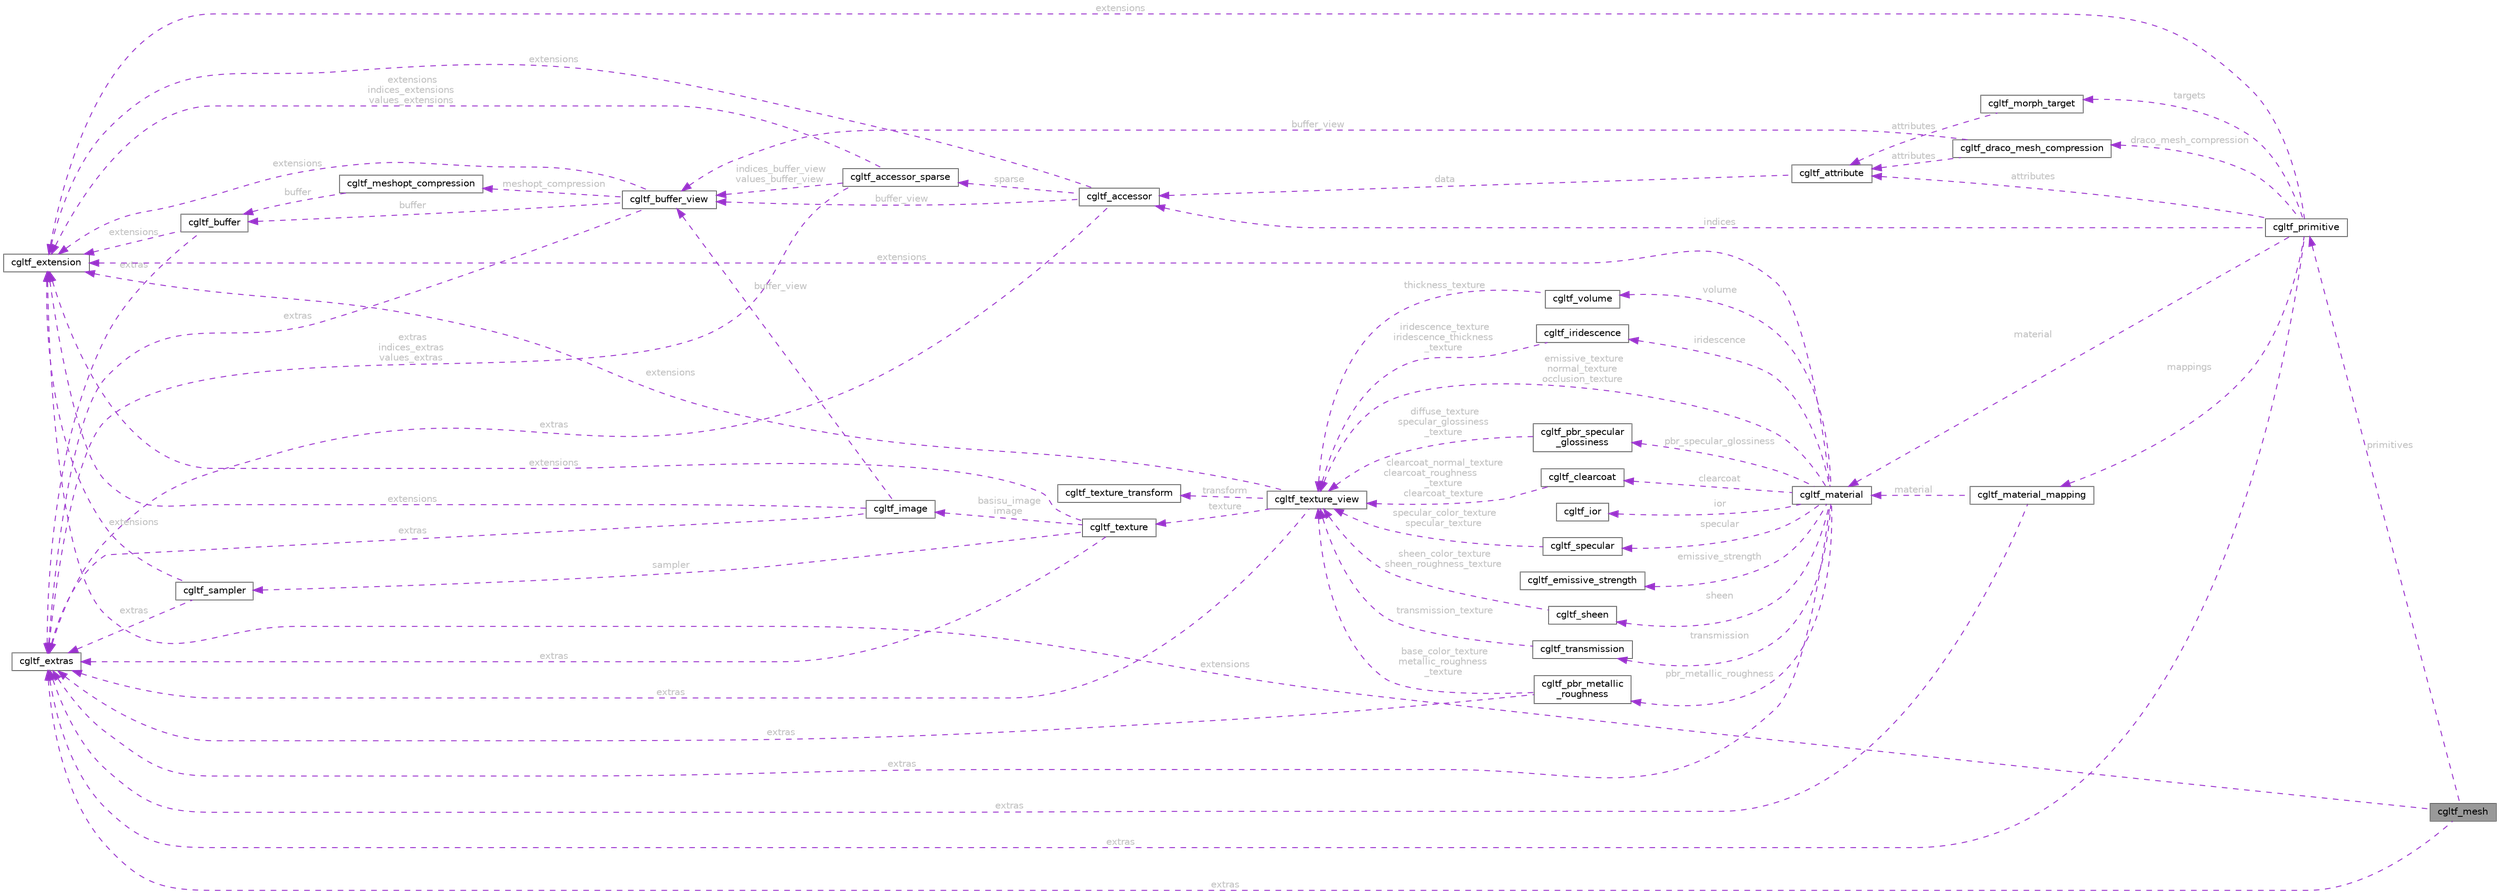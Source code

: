 digraph "cgltf_mesh"
{
 // LATEX_PDF_SIZE
  bgcolor="transparent";
  edge [fontname=Helvetica,fontsize=10,labelfontname=Helvetica,labelfontsize=10];
  node [fontname=Helvetica,fontsize=10,shape=box,height=0.2,width=0.4];
  rankdir="LR";
  Node1 [id="Node000001",label="cgltf_mesh",height=0.2,width=0.4,color="gray40", fillcolor="grey60", style="filled", fontcolor="black",tooltip=" "];
  Node2 -> Node1 [id="edge133_Node000001_Node000002",dir="back",color="darkorchid3",style="dashed",tooltip=" ",label=" primitives",fontcolor="grey" ];
  Node2 [id="Node000002",label="cgltf_primitive",height=0.2,width=0.4,color="gray40", fillcolor="white", style="filled",URL="$structcgltf__primitive.html",tooltip=" "];
  Node3 -> Node2 [id="edge134_Node000002_Node000003",dir="back",color="darkorchid3",style="dashed",tooltip=" ",label=" indices",fontcolor="grey" ];
  Node3 [id="Node000003",label="cgltf_accessor",height=0.2,width=0.4,color="gray40", fillcolor="white", style="filled",URL="$structcgltf__accessor.html",tooltip=" "];
  Node4 -> Node3 [id="edge135_Node000003_Node000004",dir="back",color="darkorchid3",style="dashed",tooltip=" ",label=" buffer_view",fontcolor="grey" ];
  Node4 [id="Node000004",label="cgltf_buffer_view",height=0.2,width=0.4,color="gray40", fillcolor="white", style="filled",URL="$structcgltf__buffer__view.html",tooltip=" "];
  Node5 -> Node4 [id="edge136_Node000004_Node000005",dir="back",color="darkorchid3",style="dashed",tooltip=" ",label=" buffer",fontcolor="grey" ];
  Node5 [id="Node000005",label="cgltf_buffer",height=0.2,width=0.4,color="gray40", fillcolor="white", style="filled",URL="$structcgltf__buffer.html",tooltip=" "];
  Node6 -> Node5 [id="edge137_Node000005_Node000006",dir="back",color="darkorchid3",style="dashed",tooltip=" ",label=" extras",fontcolor="grey" ];
  Node6 [id="Node000006",label="cgltf_extras",height=0.2,width=0.4,color="gray40", fillcolor="white", style="filled",URL="$structcgltf__extras.html",tooltip=" "];
  Node7 -> Node5 [id="edge138_Node000005_Node000007",dir="back",color="darkorchid3",style="dashed",tooltip=" ",label=" extensions",fontcolor="grey" ];
  Node7 [id="Node000007",label="cgltf_extension",height=0.2,width=0.4,color="gray40", fillcolor="white", style="filled",URL="$structcgltf__extension.html",tooltip=" "];
  Node8 -> Node4 [id="edge139_Node000004_Node000008",dir="back",color="darkorchid3",style="dashed",tooltip=" ",label=" meshopt_compression",fontcolor="grey" ];
  Node8 [id="Node000008",label="cgltf_meshopt_compression",height=0.2,width=0.4,color="gray40", fillcolor="white", style="filled",URL="$structcgltf__meshopt__compression.html",tooltip=" "];
  Node5 -> Node8 [id="edge140_Node000008_Node000005",dir="back",color="darkorchid3",style="dashed",tooltip=" ",label=" buffer",fontcolor="grey" ];
  Node6 -> Node4 [id="edge141_Node000004_Node000006",dir="back",color="darkorchid3",style="dashed",tooltip=" ",label=" extras",fontcolor="grey" ];
  Node7 -> Node4 [id="edge142_Node000004_Node000007",dir="back",color="darkorchid3",style="dashed",tooltip=" ",label=" extensions",fontcolor="grey" ];
  Node9 -> Node3 [id="edge143_Node000003_Node000009",dir="back",color="darkorchid3",style="dashed",tooltip=" ",label=" sparse",fontcolor="grey" ];
  Node9 [id="Node000009",label="cgltf_accessor_sparse",height=0.2,width=0.4,color="gray40", fillcolor="white", style="filled",URL="$structcgltf__accessor__sparse.html",tooltip=" "];
  Node4 -> Node9 [id="edge144_Node000009_Node000004",dir="back",color="darkorchid3",style="dashed",tooltip=" ",label=" indices_buffer_view\nvalues_buffer_view",fontcolor="grey" ];
  Node6 -> Node9 [id="edge145_Node000009_Node000006",dir="back",color="darkorchid3",style="dashed",tooltip=" ",label=" extras\nindices_extras\nvalues_extras",fontcolor="grey" ];
  Node7 -> Node9 [id="edge146_Node000009_Node000007",dir="back",color="darkorchid3",style="dashed",tooltip=" ",label=" extensions\nindices_extensions\nvalues_extensions",fontcolor="grey" ];
  Node6 -> Node3 [id="edge147_Node000003_Node000006",dir="back",color="darkorchid3",style="dashed",tooltip=" ",label=" extras",fontcolor="grey" ];
  Node7 -> Node3 [id="edge148_Node000003_Node000007",dir="back",color="darkorchid3",style="dashed",tooltip=" ",label=" extensions",fontcolor="grey" ];
  Node10 -> Node2 [id="edge149_Node000002_Node000010",dir="back",color="darkorchid3",style="dashed",tooltip=" ",label=" material",fontcolor="grey" ];
  Node10 [id="Node000010",label="cgltf_material",height=0.2,width=0.4,color="gray40", fillcolor="white", style="filled",URL="$structcgltf__material.html",tooltip=" "];
  Node11 -> Node10 [id="edge150_Node000010_Node000011",dir="back",color="darkorchid3",style="dashed",tooltip=" ",label=" pbr_metallic_roughness",fontcolor="grey" ];
  Node11 [id="Node000011",label="cgltf_pbr_metallic\l_roughness",height=0.2,width=0.4,color="gray40", fillcolor="white", style="filled",URL="$structcgltf__pbr__metallic__roughness.html",tooltip=" "];
  Node12 -> Node11 [id="edge151_Node000011_Node000012",dir="back",color="darkorchid3",style="dashed",tooltip=" ",label=" base_color_texture\nmetallic_roughness\l_texture",fontcolor="grey" ];
  Node12 [id="Node000012",label="cgltf_texture_view",height=0.2,width=0.4,color="gray40", fillcolor="white", style="filled",URL="$structcgltf__texture__view.html",tooltip=" "];
  Node13 -> Node12 [id="edge152_Node000012_Node000013",dir="back",color="darkorchid3",style="dashed",tooltip=" ",label=" texture",fontcolor="grey" ];
  Node13 [id="Node000013",label="cgltf_texture",height=0.2,width=0.4,color="gray40", fillcolor="white", style="filled",URL="$structcgltf__texture.html",tooltip=" "];
  Node14 -> Node13 [id="edge153_Node000013_Node000014",dir="back",color="darkorchid3",style="dashed",tooltip=" ",label=" basisu_image\nimage",fontcolor="grey" ];
  Node14 [id="Node000014",label="cgltf_image",height=0.2,width=0.4,color="gray40", fillcolor="white", style="filled",URL="$structcgltf__image.html",tooltip=" "];
  Node4 -> Node14 [id="edge154_Node000014_Node000004",dir="back",color="darkorchid3",style="dashed",tooltip=" ",label=" buffer_view",fontcolor="grey" ];
  Node6 -> Node14 [id="edge155_Node000014_Node000006",dir="back",color="darkorchid3",style="dashed",tooltip=" ",label=" extras",fontcolor="grey" ];
  Node7 -> Node14 [id="edge156_Node000014_Node000007",dir="back",color="darkorchid3",style="dashed",tooltip=" ",label=" extensions",fontcolor="grey" ];
  Node15 -> Node13 [id="edge157_Node000013_Node000015",dir="back",color="darkorchid3",style="dashed",tooltip=" ",label=" sampler",fontcolor="grey" ];
  Node15 [id="Node000015",label="cgltf_sampler",height=0.2,width=0.4,color="gray40", fillcolor="white", style="filled",URL="$structcgltf__sampler.html",tooltip=" "];
  Node6 -> Node15 [id="edge158_Node000015_Node000006",dir="back",color="darkorchid3",style="dashed",tooltip=" ",label=" extras",fontcolor="grey" ];
  Node7 -> Node15 [id="edge159_Node000015_Node000007",dir="back",color="darkorchid3",style="dashed",tooltip=" ",label=" extensions",fontcolor="grey" ];
  Node6 -> Node13 [id="edge160_Node000013_Node000006",dir="back",color="darkorchid3",style="dashed",tooltip=" ",label=" extras",fontcolor="grey" ];
  Node7 -> Node13 [id="edge161_Node000013_Node000007",dir="back",color="darkorchid3",style="dashed",tooltip=" ",label=" extensions",fontcolor="grey" ];
  Node16 -> Node12 [id="edge162_Node000012_Node000016",dir="back",color="darkorchid3",style="dashed",tooltip=" ",label=" transform",fontcolor="grey" ];
  Node16 [id="Node000016",label="cgltf_texture_transform",height=0.2,width=0.4,color="gray40", fillcolor="white", style="filled",URL="$structcgltf__texture__transform.html",tooltip=" "];
  Node6 -> Node12 [id="edge163_Node000012_Node000006",dir="back",color="darkorchid3",style="dashed",tooltip=" ",label=" extras",fontcolor="grey" ];
  Node7 -> Node12 [id="edge164_Node000012_Node000007",dir="back",color="darkorchid3",style="dashed",tooltip=" ",label=" extensions",fontcolor="grey" ];
  Node6 -> Node11 [id="edge165_Node000011_Node000006",dir="back",color="darkorchid3",style="dashed",tooltip=" ",label=" extras",fontcolor="grey" ];
  Node17 -> Node10 [id="edge166_Node000010_Node000017",dir="back",color="darkorchid3",style="dashed",tooltip=" ",label=" pbr_specular_glossiness",fontcolor="grey" ];
  Node17 [id="Node000017",label="cgltf_pbr_specular\l_glossiness",height=0.2,width=0.4,color="gray40", fillcolor="white", style="filled",URL="$structcgltf__pbr__specular__glossiness.html",tooltip=" "];
  Node12 -> Node17 [id="edge167_Node000017_Node000012",dir="back",color="darkorchid3",style="dashed",tooltip=" ",label=" diffuse_texture\nspecular_glossiness\l_texture",fontcolor="grey" ];
  Node18 -> Node10 [id="edge168_Node000010_Node000018",dir="back",color="darkorchid3",style="dashed",tooltip=" ",label=" clearcoat",fontcolor="grey" ];
  Node18 [id="Node000018",label="cgltf_clearcoat",height=0.2,width=0.4,color="gray40", fillcolor="white", style="filled",URL="$structcgltf__clearcoat.html",tooltip=" "];
  Node12 -> Node18 [id="edge169_Node000018_Node000012",dir="back",color="darkorchid3",style="dashed",tooltip=" ",label=" clearcoat_normal_texture\nclearcoat_roughness\l_texture\nclearcoat_texture",fontcolor="grey" ];
  Node19 -> Node10 [id="edge170_Node000010_Node000019",dir="back",color="darkorchid3",style="dashed",tooltip=" ",label=" ior",fontcolor="grey" ];
  Node19 [id="Node000019",label="cgltf_ior",height=0.2,width=0.4,color="gray40", fillcolor="white", style="filled",URL="$structcgltf__ior.html",tooltip=" "];
  Node20 -> Node10 [id="edge171_Node000010_Node000020",dir="back",color="darkorchid3",style="dashed",tooltip=" ",label=" specular",fontcolor="grey" ];
  Node20 [id="Node000020",label="cgltf_specular",height=0.2,width=0.4,color="gray40", fillcolor="white", style="filled",URL="$structcgltf__specular.html",tooltip=" "];
  Node12 -> Node20 [id="edge172_Node000020_Node000012",dir="back",color="darkorchid3",style="dashed",tooltip=" ",label=" specular_color_texture\nspecular_texture",fontcolor="grey" ];
  Node21 -> Node10 [id="edge173_Node000010_Node000021",dir="back",color="darkorchid3",style="dashed",tooltip=" ",label=" sheen",fontcolor="grey" ];
  Node21 [id="Node000021",label="cgltf_sheen",height=0.2,width=0.4,color="gray40", fillcolor="white", style="filled",URL="$structcgltf__sheen.html",tooltip=" "];
  Node12 -> Node21 [id="edge174_Node000021_Node000012",dir="back",color="darkorchid3",style="dashed",tooltip=" ",label=" sheen_color_texture\nsheen_roughness_texture",fontcolor="grey" ];
  Node22 -> Node10 [id="edge175_Node000010_Node000022",dir="back",color="darkorchid3",style="dashed",tooltip=" ",label=" transmission",fontcolor="grey" ];
  Node22 [id="Node000022",label="cgltf_transmission",height=0.2,width=0.4,color="gray40", fillcolor="white", style="filled",URL="$structcgltf__transmission.html",tooltip=" "];
  Node12 -> Node22 [id="edge176_Node000022_Node000012",dir="back",color="darkorchid3",style="dashed",tooltip=" ",label=" transmission_texture",fontcolor="grey" ];
  Node23 -> Node10 [id="edge177_Node000010_Node000023",dir="back",color="darkorchid3",style="dashed",tooltip=" ",label=" volume",fontcolor="grey" ];
  Node23 [id="Node000023",label="cgltf_volume",height=0.2,width=0.4,color="gray40", fillcolor="white", style="filled",URL="$structcgltf__volume.html",tooltip=" "];
  Node12 -> Node23 [id="edge178_Node000023_Node000012",dir="back",color="darkorchid3",style="dashed",tooltip=" ",label=" thickness_texture",fontcolor="grey" ];
  Node24 -> Node10 [id="edge179_Node000010_Node000024",dir="back",color="darkorchid3",style="dashed",tooltip=" ",label=" emissive_strength",fontcolor="grey" ];
  Node24 [id="Node000024",label="cgltf_emissive_strength",height=0.2,width=0.4,color="gray40", fillcolor="white", style="filled",URL="$structcgltf__emissive__strength.html",tooltip=" "];
  Node25 -> Node10 [id="edge180_Node000010_Node000025",dir="back",color="darkorchid3",style="dashed",tooltip=" ",label=" iridescence",fontcolor="grey" ];
  Node25 [id="Node000025",label="cgltf_iridescence",height=0.2,width=0.4,color="gray40", fillcolor="white", style="filled",URL="$structcgltf__iridescence.html",tooltip=" "];
  Node12 -> Node25 [id="edge181_Node000025_Node000012",dir="back",color="darkorchid3",style="dashed",tooltip=" ",label=" iridescence_texture\niridescence_thickness\l_texture",fontcolor="grey" ];
  Node12 -> Node10 [id="edge182_Node000010_Node000012",dir="back",color="darkorchid3",style="dashed",tooltip=" ",label=" emissive_texture\nnormal_texture\nocclusion_texture",fontcolor="grey" ];
  Node6 -> Node10 [id="edge183_Node000010_Node000006",dir="back",color="darkorchid3",style="dashed",tooltip=" ",label=" extras",fontcolor="grey" ];
  Node7 -> Node10 [id="edge184_Node000010_Node000007",dir="back",color="darkorchid3",style="dashed",tooltip=" ",label=" extensions",fontcolor="grey" ];
  Node26 -> Node2 [id="edge185_Node000002_Node000026",dir="back",color="darkorchid3",style="dashed",tooltip=" ",label=" attributes",fontcolor="grey" ];
  Node26 [id="Node000026",label="cgltf_attribute",height=0.2,width=0.4,color="gray40", fillcolor="white", style="filled",URL="$structcgltf__attribute.html",tooltip=" "];
  Node3 -> Node26 [id="edge186_Node000026_Node000003",dir="back",color="darkorchid3",style="dashed",tooltip=" ",label=" data",fontcolor="grey" ];
  Node27 -> Node2 [id="edge187_Node000002_Node000027",dir="back",color="darkorchid3",style="dashed",tooltip=" ",label=" targets",fontcolor="grey" ];
  Node27 [id="Node000027",label="cgltf_morph_target",height=0.2,width=0.4,color="gray40", fillcolor="white", style="filled",URL="$structcgltf__morph__target.html",tooltip=" "];
  Node26 -> Node27 [id="edge188_Node000027_Node000026",dir="back",color="darkorchid3",style="dashed",tooltip=" ",label=" attributes",fontcolor="grey" ];
  Node6 -> Node2 [id="edge189_Node000002_Node000006",dir="back",color="darkorchid3",style="dashed",tooltip=" ",label=" extras",fontcolor="grey" ];
  Node28 -> Node2 [id="edge190_Node000002_Node000028",dir="back",color="darkorchid3",style="dashed",tooltip=" ",label=" draco_mesh_compression",fontcolor="grey" ];
  Node28 [id="Node000028",label="cgltf_draco_mesh_compression",height=0.2,width=0.4,color="gray40", fillcolor="white", style="filled",URL="$structcgltf__draco__mesh__compression.html",tooltip=" "];
  Node4 -> Node28 [id="edge191_Node000028_Node000004",dir="back",color="darkorchid3",style="dashed",tooltip=" ",label=" buffer_view",fontcolor="grey" ];
  Node26 -> Node28 [id="edge192_Node000028_Node000026",dir="back",color="darkorchid3",style="dashed",tooltip=" ",label=" attributes",fontcolor="grey" ];
  Node29 -> Node2 [id="edge193_Node000002_Node000029",dir="back",color="darkorchid3",style="dashed",tooltip=" ",label=" mappings",fontcolor="grey" ];
  Node29 [id="Node000029",label="cgltf_material_mapping",height=0.2,width=0.4,color="gray40", fillcolor="white", style="filled",URL="$structcgltf__material__mapping.html",tooltip=" "];
  Node10 -> Node29 [id="edge194_Node000029_Node000010",dir="back",color="darkorchid3",style="dashed",tooltip=" ",label=" material",fontcolor="grey" ];
  Node6 -> Node29 [id="edge195_Node000029_Node000006",dir="back",color="darkorchid3",style="dashed",tooltip=" ",label=" extras",fontcolor="grey" ];
  Node7 -> Node2 [id="edge196_Node000002_Node000007",dir="back",color="darkorchid3",style="dashed",tooltip=" ",label=" extensions",fontcolor="grey" ];
  Node6 -> Node1 [id="edge197_Node000001_Node000006",dir="back",color="darkorchid3",style="dashed",tooltip=" ",label=" extras",fontcolor="grey" ];
  Node7 -> Node1 [id="edge198_Node000001_Node000007",dir="back",color="darkorchid3",style="dashed",tooltip=" ",label=" extensions",fontcolor="grey" ];
}
